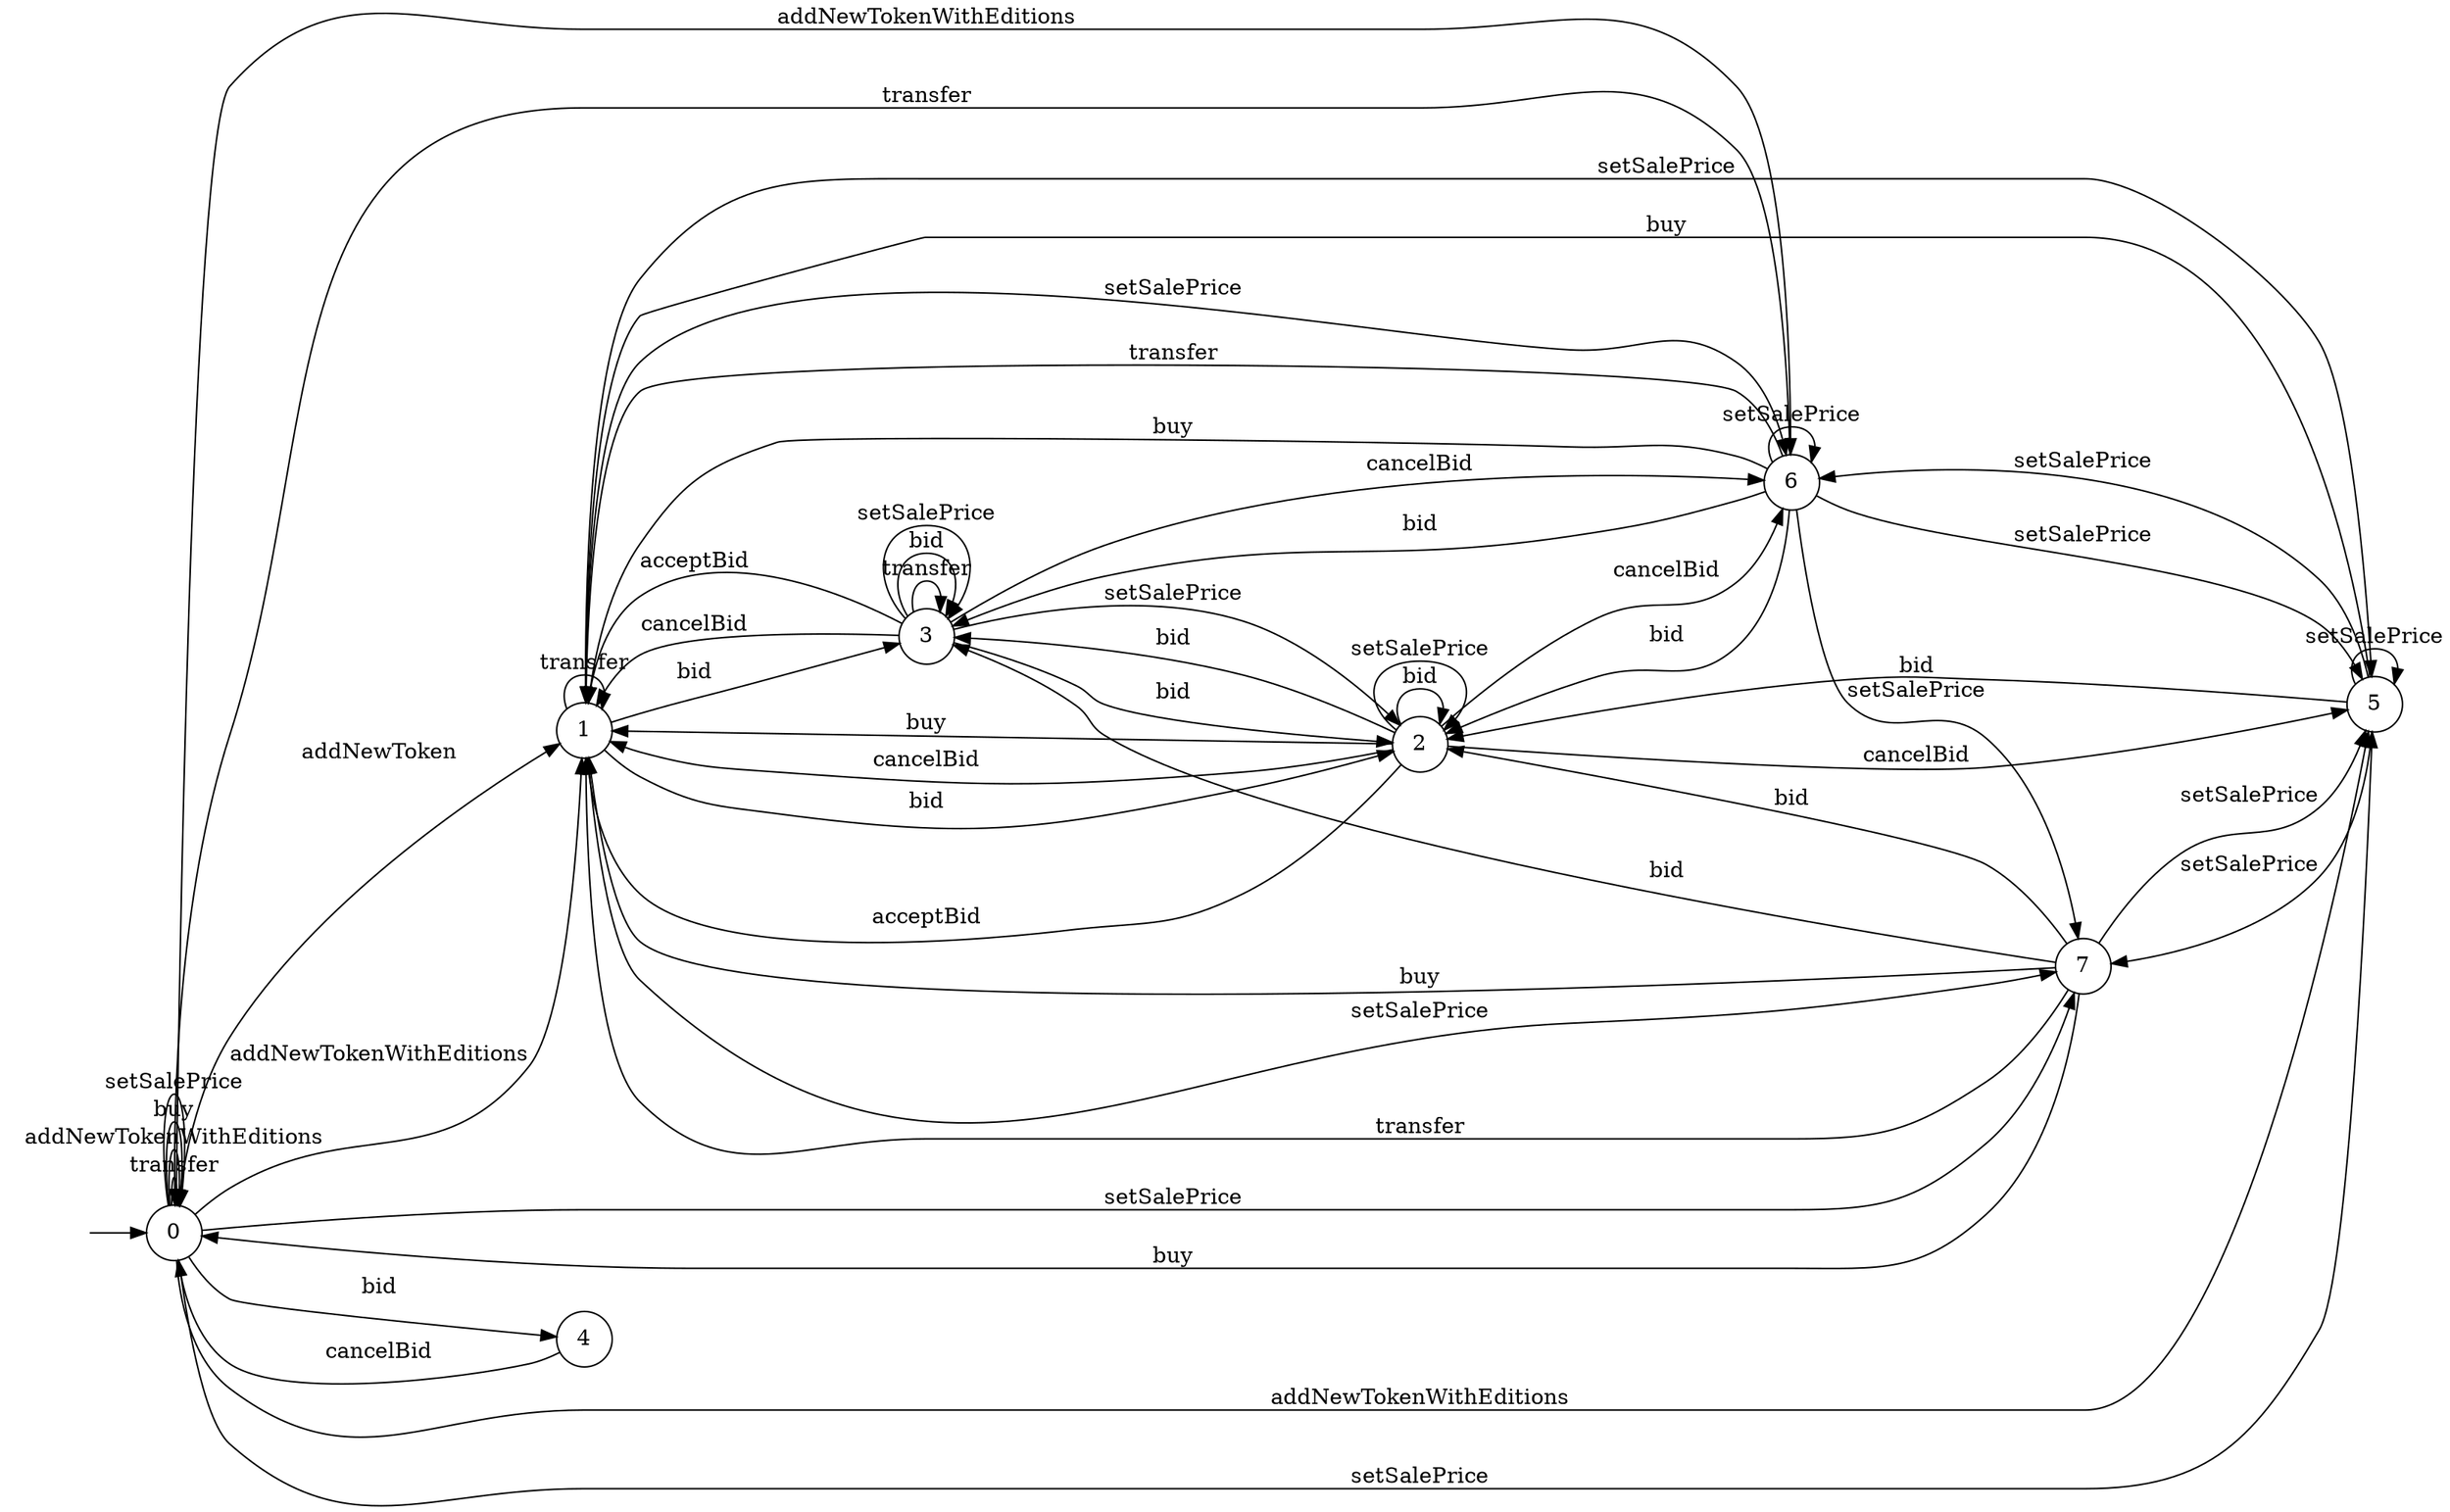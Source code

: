 digraph "./InvConPlus/Dapp-Automata-data/result/model/0x41a322b28d0ff354040e2cbc676f0320d8c8850d/SupeRare/FSM-9" {
	graph [rankdir=LR]
	"" [label="" shape=plaintext]
	1 [label=1 shape=circle]
	0 [label=0 shape=circle]
	3 [label=3 shape=circle]
	5 [label=5 shape=circle]
	7 [label=7 shape=circle]
	6 [label=6 shape=circle]
	4 [label=4 shape=circle]
	2 [label=2 shape=circle]
	"" -> 0 [label=""]
	0 -> 0 [label=transfer]
	0 -> 1 [label=addNewToken]
	0 -> 6 [label=addNewTokenWithEditions]
	0 -> 5 [label=addNewTokenWithEditions]
	0 -> 0 [label=addNewTokenWithEditions]
	0 -> 1 [label=addNewTokenWithEditions]
	0 -> 4 [label=bid]
	0 -> 0 [label=buy]
	0 -> 7 [label=setSalePrice]
	0 -> 5 [label=setSalePrice]
	0 -> 0 [label=setSalePrice]
	2 -> 3 [label=bid]
	2 -> 2 [label=bid]
	2 -> 1 [label=acceptBid]
	2 -> 6 [label=cancelBid]
	2 -> 5 [label=cancelBid]
	2 -> 1 [label=cancelBid]
	2 -> 1 [label=buy]
	2 -> 2 [label=setSalePrice]
	6 -> 0 [label=transfer]
	6 -> 1 [label=transfer]
	6 -> 3 [label=bid]
	6 -> 2 [label=bid]
	6 -> 1 [label=buy]
	6 -> 6 [label=setSalePrice]
	6 -> 5 [label=setSalePrice]
	6 -> 7 [label=setSalePrice]
	5 -> 2 [label=bid]
	5 -> 1 [label=buy]
	5 -> 6 [label=setSalePrice]
	5 -> 5 [label=setSalePrice]
	5 -> 7 [label=setSalePrice]
	7 -> 1 [label=transfer]
	7 -> 3 [label=bid]
	7 -> 2 [label=bid]
	7 -> 0 [label=buy]
	7 -> 1 [label=buy]
	7 -> 5 [label=setSalePrice]
	4 -> 0 [label=cancelBid]
	3 -> 3 [label=transfer]
	3 -> 3 [label=bid]
	3 -> 2 [label=bid]
	3 -> 1 [label=acceptBid]
	3 -> 6 [label=cancelBid]
	3 -> 1 [label=cancelBid]
	3 -> 3 [label=setSalePrice]
	3 -> 2 [label=setSalePrice]
	1 -> 1 [label=transfer]
	1 -> 3 [label=bid]
	1 -> 2 [label=bid]
	1 -> 6 [label=setSalePrice]
	1 -> 5 [label=setSalePrice]
	1 -> 7 [label=setSalePrice]
}
